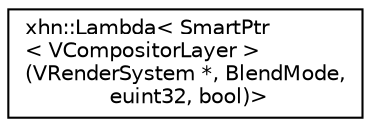 digraph "Graphical Class Hierarchy"
{
  edge [fontname="Helvetica",fontsize="10",labelfontname="Helvetica",labelfontsize="10"];
  node [fontname="Helvetica",fontsize="10",shape=record];
  rankdir="LR";
  Node1 [label="xhn::Lambda\< SmartPtr\l\< VCompositorLayer \>\l(VRenderSystem *, BlendMode,\l euint32, bool)\>",height=0.2,width=0.4,color="black", fillcolor="white", style="filled",URL="$classxhn_1_1_lambda.html"];
}
